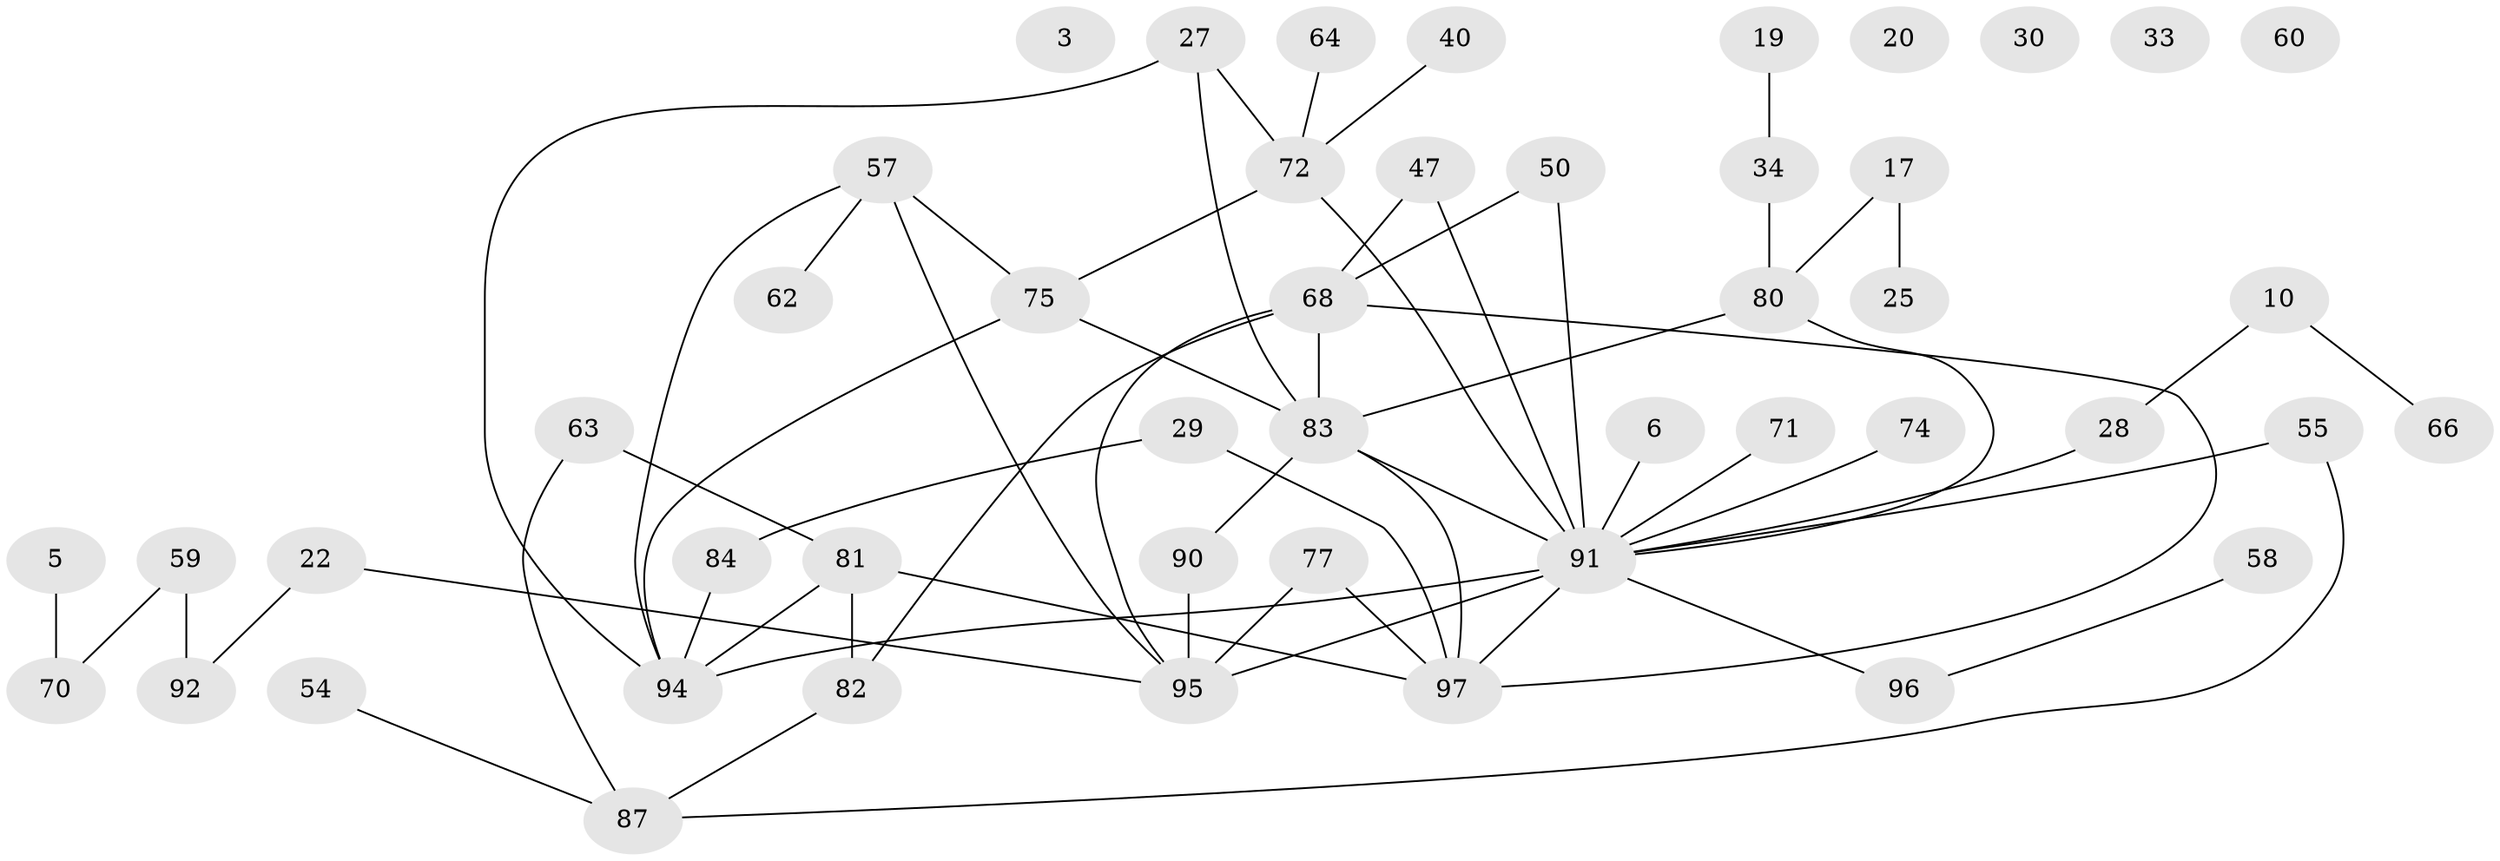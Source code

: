 // original degree distribution, {5: 0.08247422680412371, 1: 0.18556701030927836, 0: 0.05154639175257732, 2: 0.27835051546391754, 4: 0.17525773195876287, 3: 0.1958762886597938, 6: 0.020618556701030927, 7: 0.010309278350515464}
// Generated by graph-tools (version 1.1) at 2025/02/03/05/25 17:02:33]
// undirected, 48 vertices, 61 edges
graph export_dot {
graph [start="1"]
  node [color=gray90,style=filled];
  3;
  5;
  6 [super="+2"];
  10;
  17;
  19;
  20;
  22;
  25;
  27 [super="+26"];
  28;
  29;
  30;
  33;
  34 [super="+14"];
  40;
  47;
  50;
  54;
  55;
  57 [super="+51"];
  58;
  59;
  60;
  62;
  63;
  64;
  66;
  68 [super="+9+39+61"];
  70;
  71;
  72 [super="+67"];
  74;
  75 [super="+15+32"];
  77 [super="+53"];
  80;
  81 [super="+38"];
  82 [super="+76+79"];
  83 [super="+49"];
  84;
  87;
  90 [super="+45+4"];
  91 [super="+73+85+86"];
  92;
  94 [super="+65"];
  95 [super="+89+16+42+93+69"];
  96;
  97 [super="+44+88"];
  5 -- 70;
  6 -- 91;
  10 -- 28;
  10 -- 66;
  17 -- 25;
  17 -- 80;
  19 -- 34;
  22 -- 92;
  22 -- 95;
  27 -- 72 [weight=3];
  27 -- 83 [weight=2];
  27 -- 94 [weight=2];
  28 -- 91;
  29 -- 84;
  29 -- 97;
  34 -- 80;
  40 -- 72;
  47 -- 68;
  47 -- 91;
  50 -- 68;
  50 -- 91;
  54 -- 87;
  55 -- 87;
  55 -- 91;
  57 -- 62;
  57 -- 94;
  57 -- 75 [weight=2];
  57 -- 95;
  58 -- 96;
  59 -- 70;
  59 -- 92;
  63 -- 87;
  63 -- 81;
  64 -- 72;
  68 -- 97;
  68 -- 82;
  68 -- 83;
  68 -- 95 [weight=2];
  71 -- 91 [weight=2];
  72 -- 75;
  72 -- 91 [weight=2];
  74 -- 91;
  75 -- 83 [weight=2];
  75 -- 94;
  77 -- 97;
  77 -- 95;
  80 -- 83;
  80 -- 91;
  81 -- 82;
  81 -- 94 [weight=2];
  81 -- 97 [weight=3];
  82 -- 87;
  83 -- 91 [weight=3];
  83 -- 97 [weight=2];
  83 -- 90;
  84 -- 94;
  90 -- 95;
  91 -- 96;
  91 -- 97 [weight=2];
  91 -- 94;
  91 -- 95 [weight=3];
}

